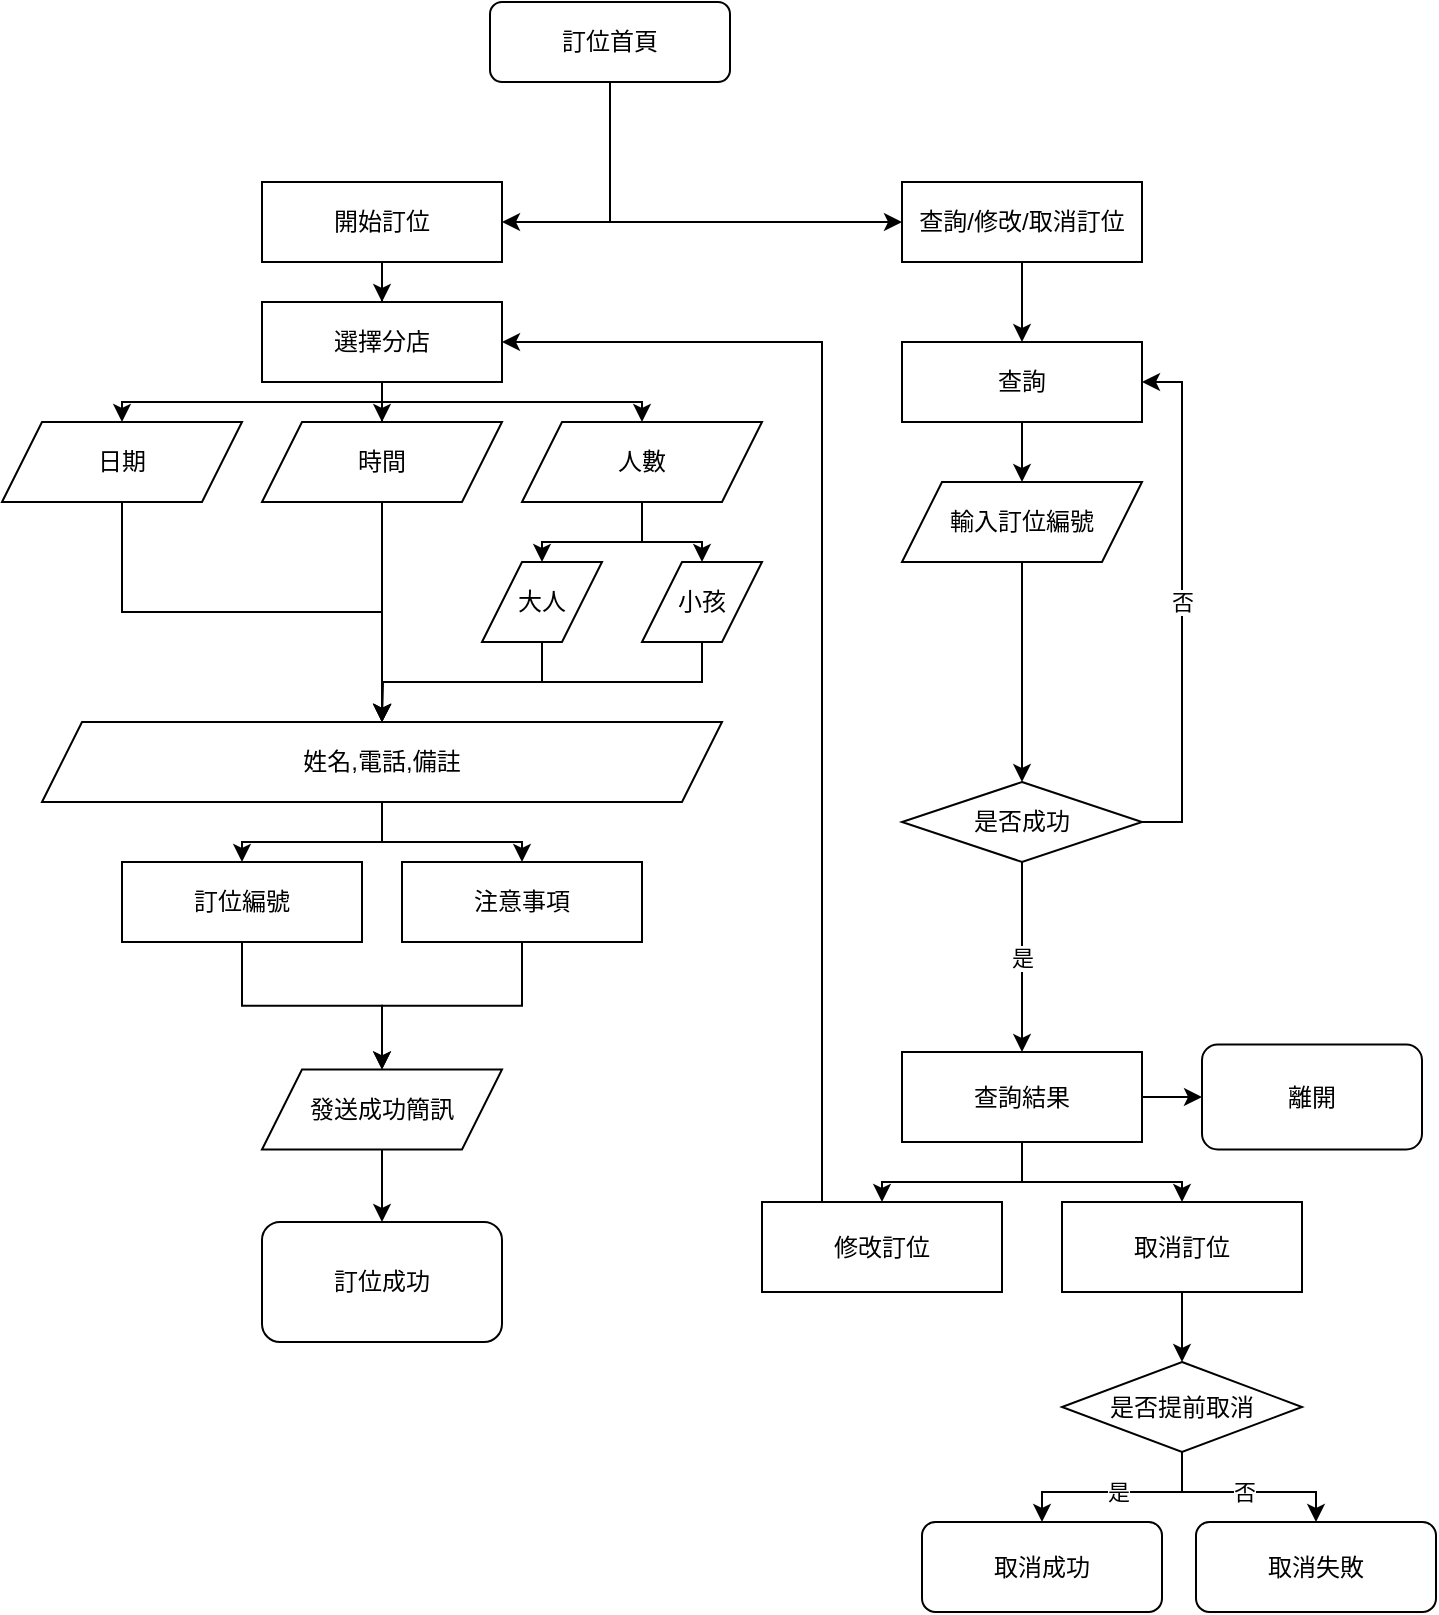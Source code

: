 <mxfile version="21.6.9" type="github" pages="2">
  <diagram name="訂位詳細" id="DohD5RoaomfWy1pnBcJk">
    <mxGraphModel dx="1043" dy="534" grid="1" gridSize="10" guides="1" tooltips="1" connect="1" arrows="1" fold="1" page="1" pageScale="1" pageWidth="827" pageHeight="1169" math="0" shadow="0">
      <root>
        <mxCell id="0" />
        <mxCell id="1" parent="0" />
        <mxCell id="6JUZGTLoGSf_0uJVb4fK-4" value="" style="edgeStyle=orthogonalEdgeStyle;rounded=0;orthogonalLoop=1;jettySize=auto;html=1;" parent="1" source="6JUZGTLoGSf_0uJVb4fK-1" target="6JUZGTLoGSf_0uJVb4fK-3" edge="1">
          <mxGeometry relative="1" as="geometry">
            <Array as="points">
              <mxPoint x="414" y="110" />
            </Array>
          </mxGeometry>
        </mxCell>
        <mxCell id="6JUZGTLoGSf_0uJVb4fK-6" style="edgeStyle=orthogonalEdgeStyle;rounded=0;orthogonalLoop=1;jettySize=auto;html=1;entryX=1;entryY=0.5;entryDx=0;entryDy=0;" parent="1" source="6JUZGTLoGSf_0uJVb4fK-1" target="6JUZGTLoGSf_0uJVb4fK-5" edge="1">
          <mxGeometry relative="1" as="geometry" />
        </mxCell>
        <mxCell id="6JUZGTLoGSf_0uJVb4fK-1" value="訂位首頁" style="rounded=1;whiteSpace=wrap;html=1;" parent="1" vertex="1">
          <mxGeometry x="354" width="120" height="40" as="geometry" />
        </mxCell>
        <mxCell id="6JUZGTLoGSf_0uJVb4fK-2" value="訂位成功" style="rounded=1;whiteSpace=wrap;html=1;" parent="1" vertex="1">
          <mxGeometry x="240" y="610" width="120" height="60" as="geometry" />
        </mxCell>
        <mxCell id="I1zwBzsRY6jKiDj7mMpL-44" style="edgeStyle=orthogonalEdgeStyle;rounded=0;orthogonalLoop=1;jettySize=auto;html=1;exitX=0.5;exitY=1;exitDx=0;exitDy=0;entryX=0.5;entryY=0;entryDx=0;entryDy=0;" parent="1" source="6JUZGTLoGSf_0uJVb4fK-3" target="I1zwBzsRY6jKiDj7mMpL-38" edge="1">
          <mxGeometry relative="1" as="geometry" />
        </mxCell>
        <mxCell id="6JUZGTLoGSf_0uJVb4fK-3" value="查詢/修改/取消訂位" style="rounded=0;whiteSpace=wrap;html=1;" parent="1" vertex="1">
          <mxGeometry x="560" y="90" width="120" height="40" as="geometry" />
        </mxCell>
        <mxCell id="I1zwBzsRY6jKiDj7mMpL-8" value="" style="edgeStyle=orthogonalEdgeStyle;rounded=0;orthogonalLoop=1;jettySize=auto;html=1;" parent="1" source="6JUZGTLoGSf_0uJVb4fK-5" target="I1zwBzsRY6jKiDj7mMpL-7" edge="1">
          <mxGeometry relative="1" as="geometry" />
        </mxCell>
        <mxCell id="6JUZGTLoGSf_0uJVb4fK-5" value="開始訂位" style="rounded=0;whiteSpace=wrap;html=1;" parent="1" vertex="1">
          <mxGeometry x="240" y="90" width="120" height="40" as="geometry" />
        </mxCell>
        <mxCell id="I1zwBzsRY6jKiDj7mMpL-21" style="edgeStyle=orthogonalEdgeStyle;rounded=0;orthogonalLoop=1;jettySize=auto;html=1;exitX=0.5;exitY=1;exitDx=0;exitDy=0;" parent="1" source="I1zwBzsRY6jKiDj7mMpL-2" edge="1">
          <mxGeometry relative="1" as="geometry">
            <mxPoint x="300" y="360" as="targetPoint" />
          </mxGeometry>
        </mxCell>
        <mxCell id="I1zwBzsRY6jKiDj7mMpL-2" value="時間" style="shape=parallelogram;perimeter=parallelogramPerimeter;whiteSpace=wrap;html=1;fixedSize=1;" parent="1" vertex="1">
          <mxGeometry x="240" y="210" width="120" height="40" as="geometry" />
        </mxCell>
        <mxCell id="I1zwBzsRY6jKiDj7mMpL-20" style="edgeStyle=orthogonalEdgeStyle;rounded=0;orthogonalLoop=1;jettySize=auto;html=1;entryX=0.5;entryY=0;entryDx=0;entryDy=0;" parent="1" source="I1zwBzsRY6jKiDj7mMpL-3" target="I1zwBzsRY6jKiDj7mMpL-19" edge="1">
          <mxGeometry relative="1" as="geometry" />
        </mxCell>
        <mxCell id="I1zwBzsRY6jKiDj7mMpL-3" value="日期" style="shape=parallelogram;perimeter=parallelogramPerimeter;whiteSpace=wrap;html=1;fixedSize=1;" parent="1" vertex="1">
          <mxGeometry x="110" y="210" width="120" height="40" as="geometry" />
        </mxCell>
        <mxCell id="I1zwBzsRY6jKiDj7mMpL-16" style="edgeStyle=orthogonalEdgeStyle;rounded=0;orthogonalLoop=1;jettySize=auto;html=1;entryX=0.5;entryY=0;entryDx=0;entryDy=0;" parent="1" source="I1zwBzsRY6jKiDj7mMpL-4" target="I1zwBzsRY6jKiDj7mMpL-15" edge="1">
          <mxGeometry relative="1" as="geometry" />
        </mxCell>
        <mxCell id="I1zwBzsRY6jKiDj7mMpL-17" style="edgeStyle=orthogonalEdgeStyle;rounded=0;orthogonalLoop=1;jettySize=auto;html=1;exitX=0.5;exitY=1;exitDx=0;exitDy=0;entryX=0.5;entryY=0;entryDx=0;entryDy=0;" parent="1" source="I1zwBzsRY6jKiDj7mMpL-4" target="I1zwBzsRY6jKiDj7mMpL-13" edge="1">
          <mxGeometry relative="1" as="geometry" />
        </mxCell>
        <mxCell id="I1zwBzsRY6jKiDj7mMpL-4" value="人數" style="shape=parallelogram;perimeter=parallelogramPerimeter;whiteSpace=wrap;html=1;fixedSize=1;" parent="1" vertex="1">
          <mxGeometry x="370" y="210" width="120" height="40" as="geometry" />
        </mxCell>
        <mxCell id="I1zwBzsRY6jKiDj7mMpL-64" value="" style="edgeStyle=orthogonalEdgeStyle;rounded=0;orthogonalLoop=1;jettySize=auto;html=1;" parent="1" source="I1zwBzsRY6jKiDj7mMpL-5" target="I1zwBzsRY6jKiDj7mMpL-63" edge="1">
          <mxGeometry relative="1" as="geometry" />
        </mxCell>
        <mxCell id="I1zwBzsRY6jKiDj7mMpL-65" style="edgeStyle=orthogonalEdgeStyle;rounded=0;orthogonalLoop=1;jettySize=auto;html=1;exitX=0.5;exitY=1;exitDx=0;exitDy=0;entryX=0.5;entryY=0;entryDx=0;entryDy=0;" parent="1" source="I1zwBzsRY6jKiDj7mMpL-5" target="I1zwBzsRY6jKiDj7mMpL-62" edge="1">
          <mxGeometry relative="1" as="geometry" />
        </mxCell>
        <mxCell id="I1zwBzsRY6jKiDj7mMpL-66" style="edgeStyle=orthogonalEdgeStyle;rounded=0;orthogonalLoop=1;jettySize=auto;html=1;entryX=0.5;entryY=0;entryDx=0;entryDy=0;" parent="1" source="I1zwBzsRY6jKiDj7mMpL-5" target="I1zwBzsRY6jKiDj7mMpL-61" edge="1">
          <mxGeometry relative="1" as="geometry" />
        </mxCell>
        <mxCell id="I1zwBzsRY6jKiDj7mMpL-5" value="查詢結果" style="rounded=0;whiteSpace=wrap;html=1;" parent="1" vertex="1">
          <mxGeometry x="560" y="525" width="120" height="45" as="geometry" />
        </mxCell>
        <mxCell id="I1zwBzsRY6jKiDj7mMpL-9" value="" style="edgeStyle=orthogonalEdgeStyle;rounded=0;orthogonalLoop=1;jettySize=auto;html=1;" parent="1" source="I1zwBzsRY6jKiDj7mMpL-7" target="I1zwBzsRY6jKiDj7mMpL-2" edge="1">
          <mxGeometry relative="1" as="geometry" />
        </mxCell>
        <mxCell id="I1zwBzsRY6jKiDj7mMpL-10" style="edgeStyle=orthogonalEdgeStyle;rounded=0;orthogonalLoop=1;jettySize=auto;html=1;exitX=0.5;exitY=1;exitDx=0;exitDy=0;entryX=0.5;entryY=0;entryDx=0;entryDy=0;" parent="1" source="I1zwBzsRY6jKiDj7mMpL-7" target="I1zwBzsRY6jKiDj7mMpL-3" edge="1">
          <mxGeometry relative="1" as="geometry">
            <Array as="points">
              <mxPoint x="300" y="200" />
              <mxPoint x="170" y="200" />
            </Array>
          </mxGeometry>
        </mxCell>
        <mxCell id="I1zwBzsRY6jKiDj7mMpL-11" style="edgeStyle=orthogonalEdgeStyle;rounded=0;orthogonalLoop=1;jettySize=auto;html=1;exitX=0.5;exitY=1;exitDx=0;exitDy=0;" parent="1" source="I1zwBzsRY6jKiDj7mMpL-7" target="I1zwBzsRY6jKiDj7mMpL-4" edge="1">
          <mxGeometry relative="1" as="geometry">
            <Array as="points">
              <mxPoint x="300" y="200" />
              <mxPoint x="430" y="200" />
            </Array>
          </mxGeometry>
        </mxCell>
        <mxCell id="I1zwBzsRY6jKiDj7mMpL-7" value="選擇分店" style="rounded=0;whiteSpace=wrap;html=1;" parent="1" vertex="1">
          <mxGeometry x="240" y="150" width="120" height="40" as="geometry" />
        </mxCell>
        <mxCell id="I1zwBzsRY6jKiDj7mMpL-23" style="edgeStyle=orthogonalEdgeStyle;rounded=0;orthogonalLoop=1;jettySize=auto;html=1;exitX=0.5;exitY=1;exitDx=0;exitDy=0;" parent="1" source="I1zwBzsRY6jKiDj7mMpL-13" edge="1">
          <mxGeometry relative="1" as="geometry">
            <mxPoint x="300" y="360" as="targetPoint" />
          </mxGeometry>
        </mxCell>
        <mxCell id="I1zwBzsRY6jKiDj7mMpL-13" value="小孩" style="shape=parallelogram;perimeter=parallelogramPerimeter;whiteSpace=wrap;html=1;fixedSize=1;" parent="1" vertex="1">
          <mxGeometry x="430" y="280" width="60" height="40" as="geometry" />
        </mxCell>
        <mxCell id="I1zwBzsRY6jKiDj7mMpL-22" style="edgeStyle=orthogonalEdgeStyle;rounded=0;orthogonalLoop=1;jettySize=auto;html=1;exitX=0.5;exitY=1;exitDx=0;exitDy=0;entryX=0.5;entryY=0;entryDx=0;entryDy=0;" parent="1" source="I1zwBzsRY6jKiDj7mMpL-15" target="I1zwBzsRY6jKiDj7mMpL-19" edge="1">
          <mxGeometry relative="1" as="geometry" />
        </mxCell>
        <mxCell id="I1zwBzsRY6jKiDj7mMpL-15" value="大人" style="shape=parallelogram;perimeter=parallelogramPerimeter;whiteSpace=wrap;html=1;fixedSize=1;" parent="1" vertex="1">
          <mxGeometry x="350" y="280" width="60" height="40" as="geometry" />
        </mxCell>
        <mxCell id="I1zwBzsRY6jKiDj7mMpL-34" style="edgeStyle=orthogonalEdgeStyle;rounded=0;orthogonalLoop=1;jettySize=auto;html=1;exitX=0.5;exitY=1;exitDx=0;exitDy=0;entryX=0.5;entryY=0;entryDx=0;entryDy=0;" parent="1" source="I1zwBzsRY6jKiDj7mMpL-19" target="I1zwBzsRY6jKiDj7mMpL-33" edge="1">
          <mxGeometry relative="1" as="geometry" />
        </mxCell>
        <mxCell id="I1zwBzsRY6jKiDj7mMpL-35" style="edgeStyle=orthogonalEdgeStyle;rounded=0;orthogonalLoop=1;jettySize=auto;html=1;exitX=0.5;exitY=1;exitDx=0;exitDy=0;" parent="1" source="I1zwBzsRY6jKiDj7mMpL-19" target="I1zwBzsRY6jKiDj7mMpL-26" edge="1">
          <mxGeometry relative="1" as="geometry" />
        </mxCell>
        <mxCell id="I1zwBzsRY6jKiDj7mMpL-19" value="姓名,電話,備註" style="shape=parallelogram;perimeter=parallelogramPerimeter;whiteSpace=wrap;html=1;fixedSize=1;" parent="1" vertex="1">
          <mxGeometry x="130" y="360" width="340" height="40" as="geometry" />
        </mxCell>
        <mxCell id="I1zwBzsRY6jKiDj7mMpL-77" style="edgeStyle=orthogonalEdgeStyle;rounded=0;orthogonalLoop=1;jettySize=auto;html=1;exitX=0.5;exitY=1;exitDx=0;exitDy=0;entryX=0.5;entryY=0;entryDx=0;entryDy=0;" parent="1" source="I1zwBzsRY6jKiDj7mMpL-24" target="6JUZGTLoGSf_0uJVb4fK-2" edge="1">
          <mxGeometry relative="1" as="geometry" />
        </mxCell>
        <mxCell id="I1zwBzsRY6jKiDj7mMpL-24" value="發送成功簡訊" style="rounded=0;whiteSpace=wrap;html=1;shape=parallelogram;perimeter=parallelogramPerimeter;fixedSize=1;" parent="1" vertex="1">
          <mxGeometry x="240" y="533.75" width="120" height="40" as="geometry" />
        </mxCell>
        <mxCell id="I1zwBzsRY6jKiDj7mMpL-76" style="edgeStyle=orthogonalEdgeStyle;rounded=0;orthogonalLoop=1;jettySize=auto;html=1;exitX=0.5;exitY=1;exitDx=0;exitDy=0;" parent="1" source="I1zwBzsRY6jKiDj7mMpL-26" target="I1zwBzsRY6jKiDj7mMpL-24" edge="1">
          <mxGeometry relative="1" as="geometry" />
        </mxCell>
        <mxCell id="I1zwBzsRY6jKiDj7mMpL-26" value="注意事項" style="rounded=0;whiteSpace=wrap;html=1;" parent="1" vertex="1">
          <mxGeometry x="310" y="430" width="120" height="40" as="geometry" />
        </mxCell>
        <mxCell id="I1zwBzsRY6jKiDj7mMpL-75" style="edgeStyle=orthogonalEdgeStyle;rounded=0;orthogonalLoop=1;jettySize=auto;html=1;exitX=0.5;exitY=1;exitDx=0;exitDy=0;entryX=0.5;entryY=0;entryDx=0;entryDy=0;" parent="1" source="I1zwBzsRY6jKiDj7mMpL-33" target="I1zwBzsRY6jKiDj7mMpL-24" edge="1">
          <mxGeometry relative="1" as="geometry" />
        </mxCell>
        <mxCell id="I1zwBzsRY6jKiDj7mMpL-33" value="訂位編號" style="rounded=0;whiteSpace=wrap;html=1;" parent="1" vertex="1">
          <mxGeometry x="170" y="430" width="120" height="40" as="geometry" />
        </mxCell>
        <mxCell id="I1zwBzsRY6jKiDj7mMpL-50" value="" style="edgeStyle=orthogonalEdgeStyle;rounded=0;orthogonalLoop=1;jettySize=auto;html=1;" parent="1" source="I1zwBzsRY6jKiDj7mMpL-38" target="I1zwBzsRY6jKiDj7mMpL-49" edge="1">
          <mxGeometry relative="1" as="geometry" />
        </mxCell>
        <mxCell id="I1zwBzsRY6jKiDj7mMpL-38" value="查詢" style="rounded=0;whiteSpace=wrap;html=1;" parent="1" vertex="1">
          <mxGeometry x="560" y="170" width="120" height="40" as="geometry" />
        </mxCell>
        <mxCell id="I1zwBzsRY6jKiDj7mMpL-56" style="edgeStyle=orthogonalEdgeStyle;rounded=0;orthogonalLoop=1;jettySize=auto;html=1;exitX=0.5;exitY=1;exitDx=0;exitDy=0;entryX=0.5;entryY=0;entryDx=0;entryDy=0;" parent="1" source="I1zwBzsRY6jKiDj7mMpL-49" target="I1zwBzsRY6jKiDj7mMpL-52" edge="1">
          <mxGeometry relative="1" as="geometry" />
        </mxCell>
        <mxCell id="I1zwBzsRY6jKiDj7mMpL-49" value="輸入訂位編號" style="shape=parallelogram;perimeter=parallelogramPerimeter;whiteSpace=wrap;html=1;fixedSize=1;" parent="1" vertex="1">
          <mxGeometry x="560" y="240" width="120" height="40" as="geometry" />
        </mxCell>
        <mxCell id="I1zwBzsRY6jKiDj7mMpL-57" value="是" style="edgeStyle=orthogonalEdgeStyle;rounded=0;orthogonalLoop=1;jettySize=auto;html=1;exitX=0.5;exitY=1;exitDx=0;exitDy=0;entryX=0.5;entryY=0;entryDx=0;entryDy=0;" parent="1" source="I1zwBzsRY6jKiDj7mMpL-52" target="I1zwBzsRY6jKiDj7mMpL-5" edge="1">
          <mxGeometry relative="1" as="geometry" />
        </mxCell>
        <mxCell id="I1zwBzsRY6jKiDj7mMpL-60" value="否" style="edgeStyle=orthogonalEdgeStyle;rounded=0;orthogonalLoop=1;jettySize=auto;html=1;entryX=1;entryY=0.5;entryDx=0;entryDy=0;" parent="1" source="I1zwBzsRY6jKiDj7mMpL-52" target="I1zwBzsRY6jKiDj7mMpL-38" edge="1">
          <mxGeometry relative="1" as="geometry">
            <Array as="points">
              <mxPoint x="700" y="410" />
              <mxPoint x="700" y="190" />
            </Array>
          </mxGeometry>
        </mxCell>
        <mxCell id="I1zwBzsRY6jKiDj7mMpL-52" value="是否成功" style="rounded=0;whiteSpace=wrap;html=1;shape=rhombus;perimeter=rhombusPerimeter;" parent="1" vertex="1">
          <mxGeometry x="560" y="390" width="120" height="40" as="geometry" />
        </mxCell>
        <mxCell id="I1zwBzsRY6jKiDj7mMpL-70" value="" style="edgeStyle=orthogonalEdgeStyle;rounded=0;orthogonalLoop=1;jettySize=auto;html=1;" parent="1" source="I1zwBzsRY6jKiDj7mMpL-61" target="I1zwBzsRY6jKiDj7mMpL-69" edge="1">
          <mxGeometry relative="1" as="geometry" />
        </mxCell>
        <mxCell id="I1zwBzsRY6jKiDj7mMpL-61" value="取消訂位" style="rounded=0;whiteSpace=wrap;html=1;" parent="1" vertex="1">
          <mxGeometry x="640" y="600" width="120" height="45" as="geometry" />
        </mxCell>
        <mxCell id="I1zwBzsRY6jKiDj7mMpL-68" style="edgeStyle=orthogonalEdgeStyle;rounded=0;orthogonalLoop=1;jettySize=auto;html=1;entryX=1;entryY=0.5;entryDx=0;entryDy=0;" parent="1" source="I1zwBzsRY6jKiDj7mMpL-62" target="I1zwBzsRY6jKiDj7mMpL-7" edge="1">
          <mxGeometry relative="1" as="geometry">
            <Array as="points">
              <mxPoint x="520" y="623" />
              <mxPoint x="520" y="170" />
            </Array>
          </mxGeometry>
        </mxCell>
        <mxCell id="I1zwBzsRY6jKiDj7mMpL-62" value="修改訂位" style="rounded=0;whiteSpace=wrap;html=1;" parent="1" vertex="1">
          <mxGeometry x="490" y="600" width="120" height="45" as="geometry" />
        </mxCell>
        <mxCell id="I1zwBzsRY6jKiDj7mMpL-63" value="離開" style="rounded=1;whiteSpace=wrap;html=1;" parent="1" vertex="1">
          <mxGeometry x="710" y="521.25" width="110" height="52.5" as="geometry" />
        </mxCell>
        <mxCell id="I1zwBzsRY6jKiDj7mMpL-72" value="是" style="edgeStyle=orthogonalEdgeStyle;rounded=0;orthogonalLoop=1;jettySize=auto;html=1;" parent="1" source="I1zwBzsRY6jKiDj7mMpL-69" target="I1zwBzsRY6jKiDj7mMpL-71" edge="1">
          <mxGeometry relative="1" as="geometry" />
        </mxCell>
        <mxCell id="I1zwBzsRY6jKiDj7mMpL-74" value="否" style="edgeStyle=orthogonalEdgeStyle;rounded=0;orthogonalLoop=1;jettySize=auto;html=1;exitX=0.5;exitY=1;exitDx=0;exitDy=0;entryX=0.5;entryY=0;entryDx=0;entryDy=0;" parent="1" source="I1zwBzsRY6jKiDj7mMpL-69" target="I1zwBzsRY6jKiDj7mMpL-73" edge="1">
          <mxGeometry relative="1" as="geometry" />
        </mxCell>
        <mxCell id="I1zwBzsRY6jKiDj7mMpL-69" value="是否提前取消" style="rounded=0;whiteSpace=wrap;html=1;shape=rhombus;perimeter=rhombusPerimeter;" parent="1" vertex="1">
          <mxGeometry x="640" y="680" width="120" height="45" as="geometry" />
        </mxCell>
        <mxCell id="I1zwBzsRY6jKiDj7mMpL-71" value="取消成功" style="rounded=1;whiteSpace=wrap;html=1;" parent="1" vertex="1">
          <mxGeometry x="570" y="760" width="120" height="45" as="geometry" />
        </mxCell>
        <mxCell id="I1zwBzsRY6jKiDj7mMpL-73" value="取消失敗" style="rounded=1;whiteSpace=wrap;html=1;" parent="1" vertex="1">
          <mxGeometry x="707" y="760" width="120" height="45" as="geometry" />
        </mxCell>
      </root>
    </mxGraphModel>
  </diagram>
  <diagram id="ly2o2_sa7XYMB1KgQXhW" name="介面流程">
    <mxGraphModel dx="1043" dy="568" grid="1" gridSize="10" guides="1" tooltips="1" connect="1" arrows="1" fold="1" page="1" pageScale="1" pageWidth="827" pageHeight="1169" math="0" shadow="0">
      <root>
        <mxCell id="0" />
        <mxCell id="1" parent="0" />
        <mxCell id="ZyJZgTim80Tzf87_wn_J-65" style="edgeStyle=orthogonalEdgeStyle;rounded=0;orthogonalLoop=1;jettySize=auto;html=1;exitX=0.5;exitY=1;exitDx=0;exitDy=0;" edge="1" parent="1" source="oMXgMHF-noPdun3YWuhu-1" target="qahtUrhbXSX5TK77WNQp-1">
          <mxGeometry relative="1" as="geometry" />
        </mxCell>
        <mxCell id="ZyJZgTim80Tzf87_wn_J-71" style="edgeStyle=orthogonalEdgeStyle;rounded=0;orthogonalLoop=1;jettySize=auto;html=1;exitX=0.25;exitY=1;exitDx=0;exitDy=0;" edge="1" parent="1" source="oMXgMHF-noPdun3YWuhu-1" target="qahtUrhbXSX5TK77WNQp-2">
          <mxGeometry relative="1" as="geometry">
            <Array as="points">
              <mxPoint x="287.37" y="240" />
            </Array>
          </mxGeometry>
        </mxCell>
        <mxCell id="oMXgMHF-noPdun3YWuhu-1" value="會員登入/註冊/Google/Facebook/QRcode" style="rounded=0;whiteSpace=wrap;html=1;" vertex="1" parent="1">
          <mxGeometry x="263.12" y="190" width="300.5" height="50" as="geometry" />
        </mxCell>
        <mxCell id="ZyJZgTim80Tzf87_wn_J-66" style="edgeStyle=orthogonalEdgeStyle;rounded=0;orthogonalLoop=1;jettySize=auto;html=1;exitX=0.5;exitY=1;exitDx=0;exitDy=0;" edge="1" parent="1" source="qahtUrhbXSX5TK77WNQp-1" target="qahtUrhbXSX5TK77WNQp-9">
          <mxGeometry relative="1" as="geometry" />
        </mxCell>
        <mxCell id="qahtUrhbXSX5TK77WNQp-1" value="驗證" style="rounded=0;whiteSpace=wrap;html=1;" vertex="1" parent="1">
          <mxGeometry x="358.37" y="270" width="110" height="50" as="geometry" />
        </mxCell>
        <mxCell id="ZyJZgTim80Tzf87_wn_J-72" style="edgeStyle=orthogonalEdgeStyle;rounded=0;orthogonalLoop=1;jettySize=auto;html=1;exitX=0;exitY=0.5;exitDx=0;exitDy=0;entryX=0;entryY=0.5;entryDx=0;entryDy=0;" edge="1" parent="1" source="qahtUrhbXSX5TK77WNQp-2" target="oMXgMHF-noPdun3YWuhu-1">
          <mxGeometry relative="1" as="geometry" />
        </mxCell>
        <mxCell id="qahtUrhbXSX5TK77WNQp-2" value="註冊" style="rounded=0;whiteSpace=wrap;html=1;" vertex="1" parent="1">
          <mxGeometry x="263.12" y="270" width="49" height="50" as="geometry" />
        </mxCell>
        <mxCell id="ZyJZgTim80Tzf87_wn_J-83" style="edgeStyle=orthogonalEdgeStyle;rounded=0;orthogonalLoop=1;jettySize=auto;html=1;exitX=0.5;exitY=1;exitDx=0;exitDy=0;" edge="1" parent="1" source="qahtUrhbXSX5TK77WNQp-9" target="ZyJZgTim80Tzf87_wn_J-49">
          <mxGeometry relative="1" as="geometry">
            <Array as="points">
              <mxPoint x="413.37" y="410" />
              <mxPoint x="318.37" y="410" />
            </Array>
          </mxGeometry>
        </mxCell>
        <mxCell id="ZyJZgTim80Tzf87_wn_J-84" style="edgeStyle=orthogonalEdgeStyle;rounded=0;orthogonalLoop=1;jettySize=auto;html=1;exitX=0.5;exitY=1;exitDx=0;exitDy=0;" edge="1" parent="1" source="qahtUrhbXSX5TK77WNQp-9" target="ZyJZgTim80Tzf87_wn_J-31">
          <mxGeometry relative="1" as="geometry" />
        </mxCell>
        <mxCell id="qahtUrhbXSX5TK77WNQp-9" value="登入成功/開始訂位/查詢/修改/取消訂位" style="rounded=0;whiteSpace=wrap;html=1;" vertex="1" parent="1">
          <mxGeometry x="298.37" y="340" width="230" height="50" as="geometry" />
        </mxCell>
        <mxCell id="ZyJZgTim80Tzf87_wn_J-73" style="edgeStyle=orthogonalEdgeStyle;rounded=0;orthogonalLoop=1;jettySize=auto;html=1;exitX=0.5;exitY=1;exitDx=0;exitDy=0;" edge="1" parent="1" source="ekDRwWNxcEIe-DZyAxHe-1" target="oMXgMHF-noPdun3YWuhu-1">
          <mxGeometry relative="1" as="geometry" />
        </mxCell>
        <mxCell id="ekDRwWNxcEIe-DZyAxHe-1" value="訂位首頁" style="rounded=1;whiteSpace=wrap;html=1;" vertex="1" parent="1">
          <mxGeometry x="353.37" y="110" width="120" height="40" as="geometry" />
        </mxCell>
        <mxCell id="ZyJZgTim80Tzf87_wn_J-1" value="訂位成功" style="rounded=1;whiteSpace=wrap;html=1;" vertex="1" parent="1">
          <mxGeometry x="258.38" y="494.5" width="120" height="60" as="geometry" />
        </mxCell>
        <mxCell id="ZyJZgTim80Tzf87_wn_J-82" value="" style="edgeStyle=orthogonalEdgeStyle;rounded=0;orthogonalLoop=1;jettySize=auto;html=1;" edge="1" parent="1" source="ZyJZgTim80Tzf87_wn_J-31" target="ZyJZgTim80Tzf87_wn_J-40">
          <mxGeometry relative="1" as="geometry" />
        </mxCell>
        <mxCell id="ZyJZgTim80Tzf87_wn_J-31" value="查詢" style="rounded=0;whiteSpace=wrap;html=1;" vertex="1" parent="1">
          <mxGeometry x="450.75" y="424" width="120" height="40" as="geometry" />
        </mxCell>
        <mxCell id="ZyJZgTim80Tzf87_wn_J-40" value="查詢結果/修改/取消訂位" style="rounded=0;whiteSpace=wrap;html=1;" vertex="1" parent="1">
          <mxGeometry x="430.75" y="496.5" width="160" height="58" as="geometry" />
        </mxCell>
        <mxCell id="ZyJZgTim80Tzf87_wn_J-75" style="edgeStyle=orthogonalEdgeStyle;rounded=0;orthogonalLoop=1;jettySize=auto;html=1;exitX=0.5;exitY=1;exitDx=0;exitDy=0;" edge="1" parent="1" source="ZyJZgTim80Tzf87_wn_J-49" target="ZyJZgTim80Tzf87_wn_J-1">
          <mxGeometry relative="1" as="geometry" />
        </mxCell>
        <mxCell id="ZyJZgTim80Tzf87_wn_J-49" value="分店/訂位詳細內容/注意事項" style="rounded=0;whiteSpace=wrap;html=1;" vertex="1" parent="1">
          <mxGeometry x="236" y="424" width="164.75" height="40" as="geometry" />
        </mxCell>
      </root>
    </mxGraphModel>
  </diagram>
</mxfile>
